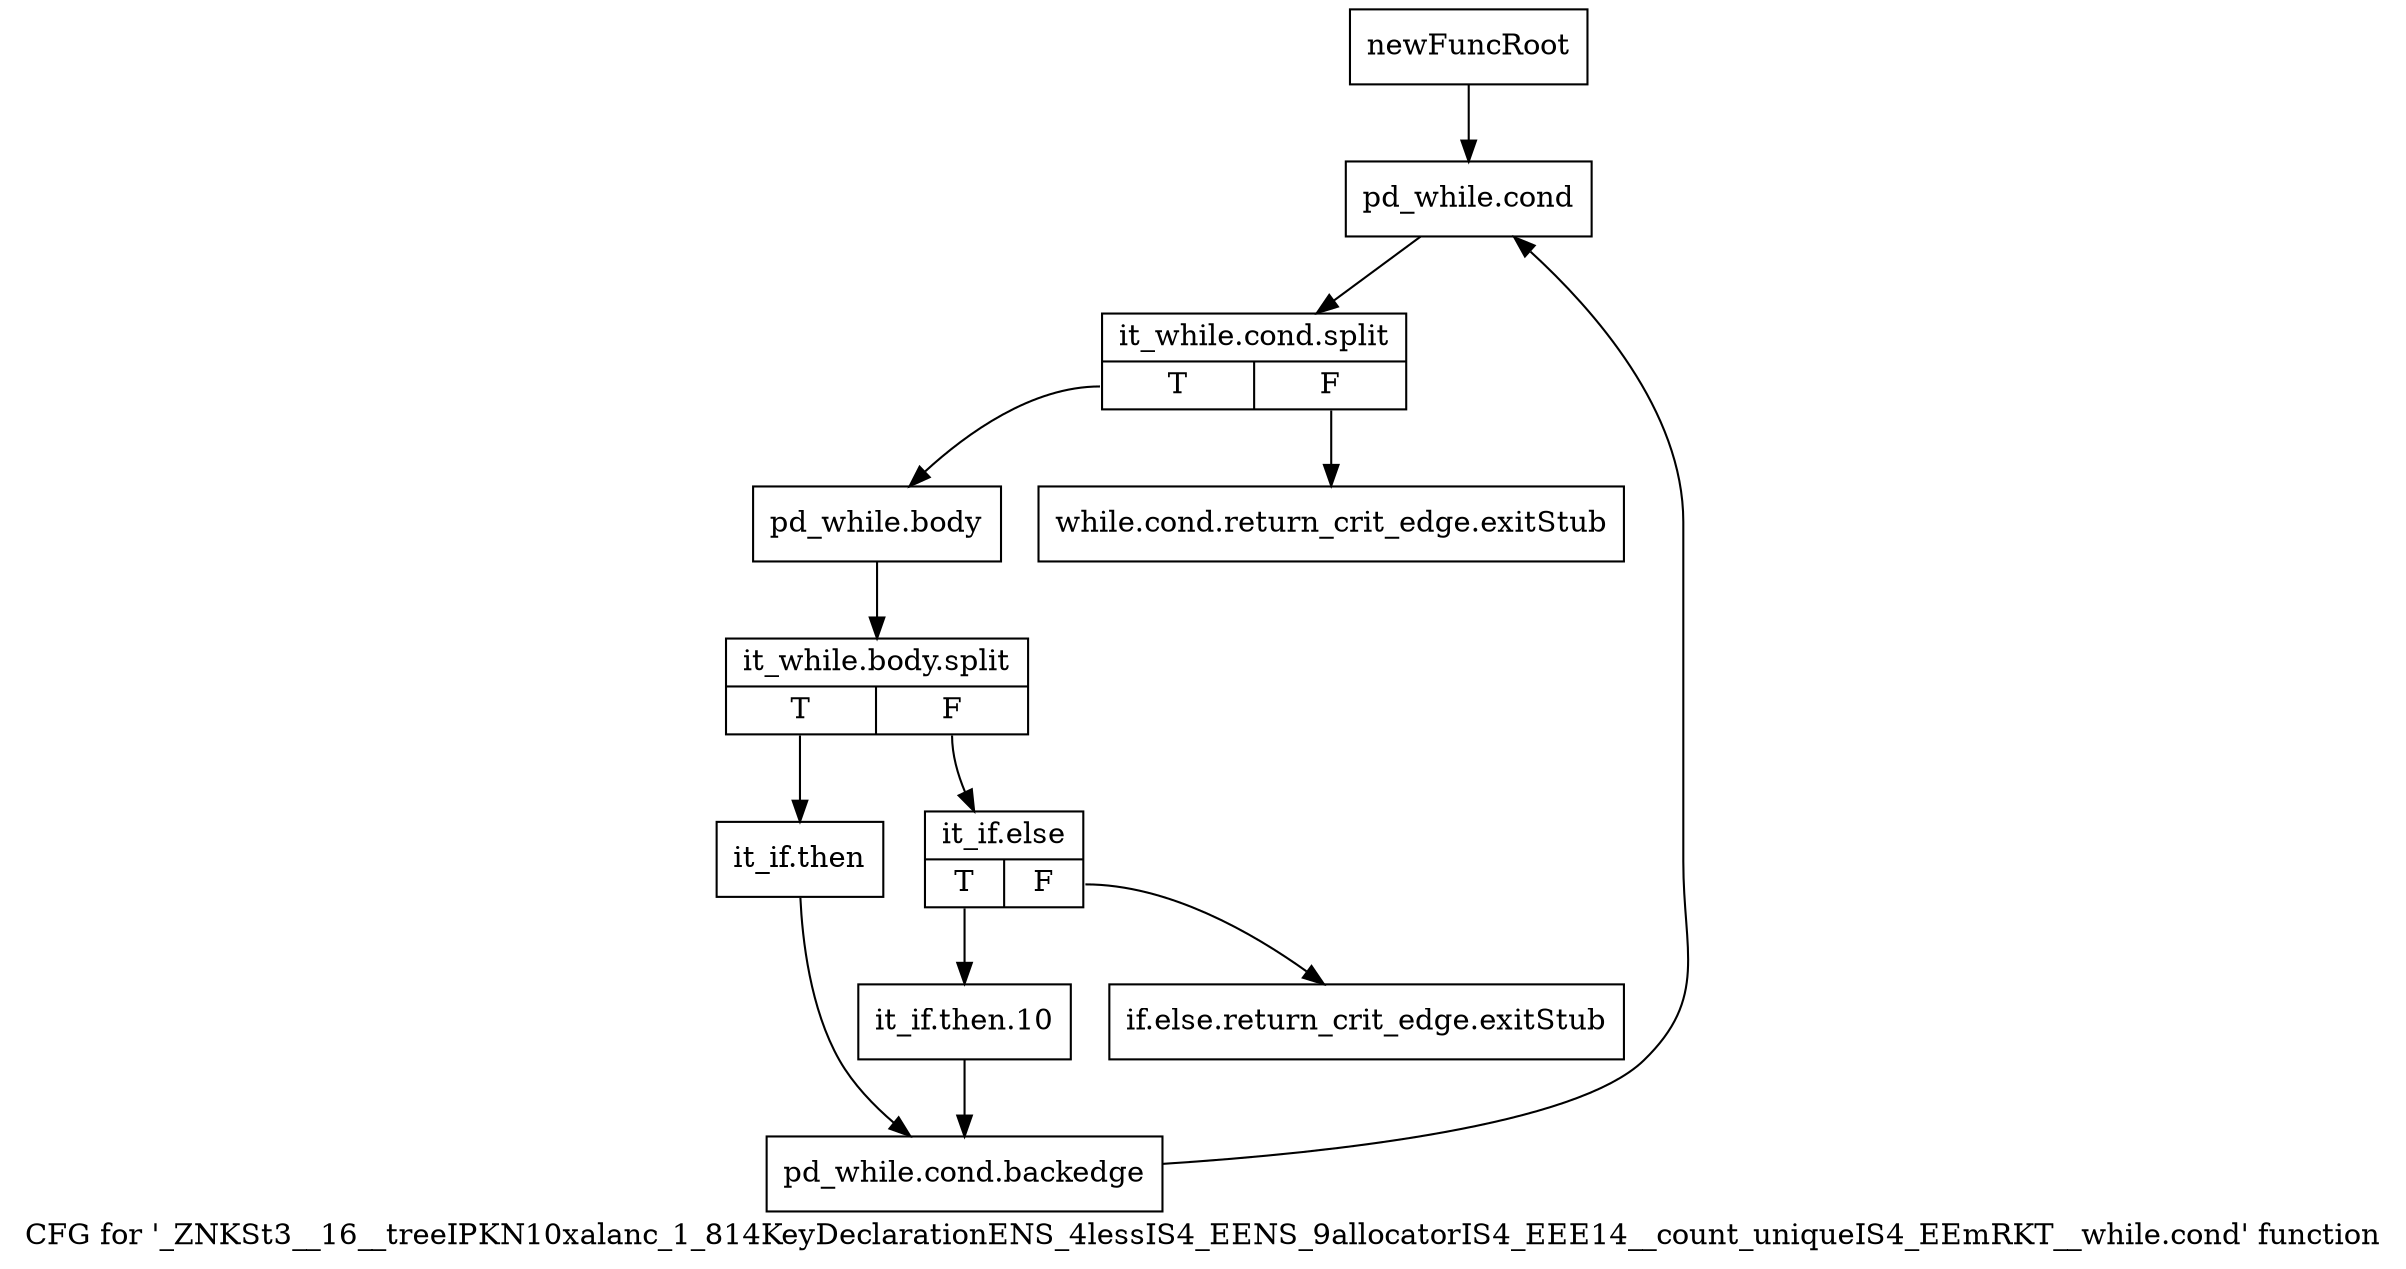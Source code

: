 digraph "CFG for '_ZNKSt3__16__treeIPKN10xalanc_1_814KeyDeclarationENS_4lessIS4_EENS_9allocatorIS4_EEE14__count_uniqueIS4_EEmRKT__while.cond' function" {
	label="CFG for '_ZNKSt3__16__treeIPKN10xalanc_1_814KeyDeclarationENS_4lessIS4_EENS_9allocatorIS4_EEE14__count_uniqueIS4_EEmRKT__while.cond' function";

	Node0xa05b8c0 [shape=record,label="{newFuncRoot}"];
	Node0xa05b8c0 -> Node0xa05b9b0;
	Node0xa05b910 [shape=record,label="{while.cond.return_crit_edge.exitStub}"];
	Node0xa05b960 [shape=record,label="{if.else.return_crit_edge.exitStub}"];
	Node0xa05b9b0 [shape=record,label="{pd_while.cond}"];
	Node0xa05b9b0 -> Node0xd14ca20;
	Node0xd14ca20 [shape=record,label="{it_while.cond.split|{<s0>T|<s1>F}}"];
	Node0xd14ca20:s0 -> Node0xa05ba00;
	Node0xd14ca20:s1 -> Node0xa05b910;
	Node0xa05ba00 [shape=record,label="{pd_while.body}"];
	Node0xa05ba00 -> Node0xd14c890;
	Node0xd14c890 [shape=record,label="{it_while.body.split|{<s0>T|<s1>F}}"];
	Node0xd14c890:s0 -> Node0xa05baf0;
	Node0xd14c890:s1 -> Node0xa05ba50;
	Node0xa05ba50 [shape=record,label="{it_if.else|{<s0>T|<s1>F}}"];
	Node0xa05ba50:s0 -> Node0xa05baa0;
	Node0xa05ba50:s1 -> Node0xa05b960;
	Node0xa05baa0 [shape=record,label="{it_if.then.10}"];
	Node0xa05baa0 -> Node0xa05bc90;
	Node0xa05baf0 [shape=record,label="{it_if.then}"];
	Node0xa05baf0 -> Node0xa05bc90;
	Node0xa05bc90 [shape=record,label="{pd_while.cond.backedge}"];
	Node0xa05bc90 -> Node0xa05b9b0;
}
